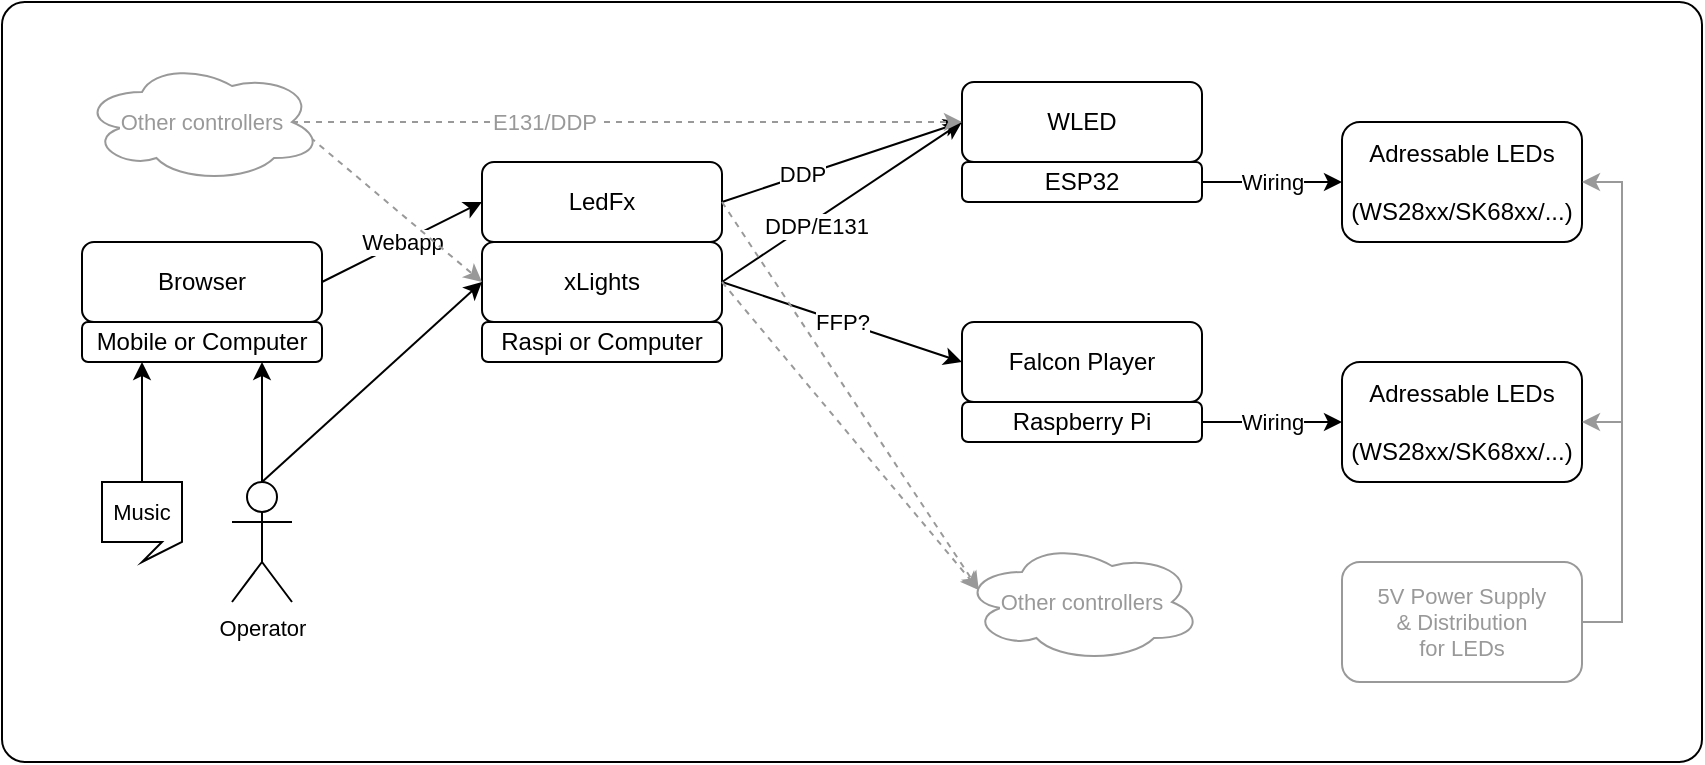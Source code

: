 <mxfile version="24.4.7" type="device">
  <diagram name="Page-1" id="q6aGdroQqI9ARcrIvmxf">
    <mxGraphModel dx="1043" dy="991" grid="1" gridSize="10" guides="1" tooltips="1" connect="1" arrows="1" fold="1" page="1" pageScale="1" pageWidth="850" pageHeight="1100" math="0" shadow="0">
      <root>
        <mxCell id="0" />
        <mxCell id="1" parent="0" />
        <mxCell id="zLke5p4Z_ZQdQN7MDFIo-31" value="" style="rounded=1;whiteSpace=wrap;html=1;fontFamily=Helvetica;fontSize=11;fontColor=default;labelBackgroundColor=default;arcSize=3;" vertex="1" parent="1">
          <mxGeometry y="280" width="850" height="380" as="geometry" />
        </mxCell>
        <mxCell id="zLke5p4Z_ZQdQN7MDFIo-1" value="Adressable LEDs&lt;br&gt;&lt;br&gt;&lt;div&gt;(WS28xx/&lt;span style=&quot;background-color: initial;&quot;&gt;SK68xx/...)&lt;/span&gt;&lt;/div&gt;" style="rounded=1;whiteSpace=wrap;html=1;" vertex="1" parent="1">
          <mxGeometry x="670" y="340" width="120" height="60" as="geometry" />
        </mxCell>
        <mxCell id="zLke5p4Z_ZQdQN7MDFIo-2" value="Adressable LEDs&lt;br&gt;&lt;br&gt;&lt;div&gt;(WS28xx/&lt;span style=&quot;background-color: initial;&quot;&gt;SK68xx/...)&lt;/span&gt;&lt;/div&gt;" style="rounded=1;whiteSpace=wrap;html=1;" vertex="1" parent="1">
          <mxGeometry x="670" y="460" width="120" height="60" as="geometry" />
        </mxCell>
        <mxCell id="zLke5p4Z_ZQdQN7MDFIo-8" value="Wiring" style="edgeStyle=orthogonalEdgeStyle;rounded=0;orthogonalLoop=1;jettySize=auto;html=1;entryX=0;entryY=0.5;entryDx=0;entryDy=0;" edge="1" parent="1" source="zLke5p4Z_ZQdQN7MDFIo-3" target="zLke5p4Z_ZQdQN7MDFIo-1">
          <mxGeometry relative="1" as="geometry" />
        </mxCell>
        <mxCell id="zLke5p4Z_ZQdQN7MDFIo-3" value="ESP32" style="rounded=1;whiteSpace=wrap;html=1;" vertex="1" parent="1">
          <mxGeometry x="480" y="360" width="120" height="20" as="geometry" />
        </mxCell>
        <mxCell id="zLke5p4Z_ZQdQN7MDFIo-7" value="Wiring" style="edgeStyle=orthogonalEdgeStyle;rounded=0;orthogonalLoop=1;jettySize=auto;html=1;entryX=0;entryY=0.5;entryDx=0;entryDy=0;" edge="1" parent="1" source="zLke5p4Z_ZQdQN7MDFIo-4" target="zLke5p4Z_ZQdQN7MDFIo-2">
          <mxGeometry relative="1" as="geometry" />
        </mxCell>
        <mxCell id="zLke5p4Z_ZQdQN7MDFIo-4" value="Raspberry Pi" style="rounded=1;whiteSpace=wrap;html=1;" vertex="1" parent="1">
          <mxGeometry x="480" y="480" width="120" height="20" as="geometry" />
        </mxCell>
        <mxCell id="zLke5p4Z_ZQdQN7MDFIo-5" value="Falcon Player" style="rounded=1;whiteSpace=wrap;html=1;" vertex="1" parent="1">
          <mxGeometry x="480" y="440" width="120" height="40" as="geometry" />
        </mxCell>
        <mxCell id="zLke5p4Z_ZQdQN7MDFIo-6" value="WLED" style="rounded=1;whiteSpace=wrap;html=1;" vertex="1" parent="1">
          <mxGeometry x="480" y="320" width="120" height="40" as="geometry" />
        </mxCell>
        <mxCell id="zLke5p4Z_ZQdQN7MDFIo-9" value="Raspi or Computer" style="rounded=1;whiteSpace=wrap;html=1;" vertex="1" parent="1">
          <mxGeometry x="240" y="440" width="120" height="20" as="geometry" />
        </mxCell>
        <mxCell id="zLke5p4Z_ZQdQN7MDFIo-14" style="edgeStyle=none;rounded=0;orthogonalLoop=1;jettySize=auto;html=1;entryX=0;entryY=0.5;entryDx=0;entryDy=0;strokeColor=default;align=center;verticalAlign=middle;fontFamily=Helvetica;fontSize=11;fontColor=default;labelBackgroundColor=default;endArrow=classic;exitX=1;exitY=0.5;exitDx=0;exitDy=0;" edge="1" parent="1" source="zLke5p4Z_ZQdQN7MDFIo-10" target="zLke5p4Z_ZQdQN7MDFIo-6">
          <mxGeometry relative="1" as="geometry" />
        </mxCell>
        <mxCell id="zLke5p4Z_ZQdQN7MDFIo-15" value="DDP" style="edgeLabel;html=1;align=center;verticalAlign=middle;resizable=0;points=[];fontFamily=Helvetica;fontSize=11;fontColor=default;labelBackgroundColor=default;" vertex="1" connectable="0" parent="zLke5p4Z_ZQdQN7MDFIo-14">
          <mxGeometry x="-0.335" y="1" relative="1" as="geometry">
            <mxPoint as="offset" />
          </mxGeometry>
        </mxCell>
        <mxCell id="zLke5p4Z_ZQdQN7MDFIo-10" value="LedFx" style="rounded=1;whiteSpace=wrap;html=1;" vertex="1" parent="1">
          <mxGeometry x="240" y="360" width="120" height="40" as="geometry" />
        </mxCell>
        <mxCell id="zLke5p4Z_ZQdQN7MDFIo-12" style="rounded=0;orthogonalLoop=1;jettySize=auto;html=1;entryX=0;entryY=0.5;entryDx=0;entryDy=0;exitX=1;exitY=0.5;exitDx=0;exitDy=0;" edge="1" parent="1" source="zLke5p4Z_ZQdQN7MDFIo-11" target="zLke5p4Z_ZQdQN7MDFIo-6">
          <mxGeometry relative="1" as="geometry" />
        </mxCell>
        <mxCell id="zLke5p4Z_ZQdQN7MDFIo-16" value="DDP/E131" style="edgeLabel;html=1;align=center;verticalAlign=middle;resizable=0;points=[];fontFamily=Helvetica;fontSize=11;fontColor=default;labelBackgroundColor=default;" vertex="1" connectable="0" parent="zLke5p4Z_ZQdQN7MDFIo-12">
          <mxGeometry x="-0.243" y="-2" relative="1" as="geometry">
            <mxPoint as="offset" />
          </mxGeometry>
        </mxCell>
        <mxCell id="zLke5p4Z_ZQdQN7MDFIo-13" value="FFP?" style="edgeStyle=none;rounded=0;orthogonalLoop=1;jettySize=auto;html=1;entryX=0;entryY=0.5;entryDx=0;entryDy=0;strokeColor=default;align=center;verticalAlign=middle;fontFamily=Helvetica;fontSize=11;fontColor=default;labelBackgroundColor=default;endArrow=classic;exitX=1;exitY=0.5;exitDx=0;exitDy=0;" edge="1" parent="1" source="zLke5p4Z_ZQdQN7MDFIo-11" target="zLke5p4Z_ZQdQN7MDFIo-5">
          <mxGeometry relative="1" as="geometry" />
        </mxCell>
        <mxCell id="zLke5p4Z_ZQdQN7MDFIo-11" value="xLights" style="rounded=1;whiteSpace=wrap;html=1;" vertex="1" parent="1">
          <mxGeometry x="240" y="400" width="120" height="40" as="geometry" />
        </mxCell>
        <mxCell id="zLke5p4Z_ZQdQN7MDFIo-17" value="Mobile or Computer" style="rounded=1;whiteSpace=wrap;html=1;" vertex="1" parent="1">
          <mxGeometry x="40" y="440" width="120" height="20" as="geometry" />
        </mxCell>
        <mxCell id="zLke5p4Z_ZQdQN7MDFIo-19" value="Webapp" style="edgeStyle=none;rounded=0;orthogonalLoop=1;jettySize=auto;html=1;entryX=0;entryY=0.5;entryDx=0;entryDy=0;strokeColor=default;align=center;verticalAlign=middle;fontFamily=Helvetica;fontSize=11;fontColor=default;labelBackgroundColor=default;endArrow=classic;exitX=1;exitY=0.5;exitDx=0;exitDy=0;" edge="1" parent="1" source="zLke5p4Z_ZQdQN7MDFIo-18" target="zLke5p4Z_ZQdQN7MDFIo-10">
          <mxGeometry relative="1" as="geometry" />
        </mxCell>
        <mxCell id="zLke5p4Z_ZQdQN7MDFIo-18" value="Browser" style="rounded=1;whiteSpace=wrap;html=1;" vertex="1" parent="1">
          <mxGeometry x="40" y="400" width="120" height="40" as="geometry" />
        </mxCell>
        <mxCell id="zLke5p4Z_ZQdQN7MDFIo-21" style="edgeStyle=none;rounded=0;orthogonalLoop=1;jettySize=auto;html=1;exitX=1;exitY=0.5;exitDx=0;exitDy=0;entryX=1;entryY=0.5;entryDx=0;entryDy=0;strokeColor=#999999;align=center;verticalAlign=middle;fontFamily=Helvetica;fontSize=11;fontColor=default;labelBackgroundColor=default;endArrow=classic;" edge="1" parent="1" source="zLke5p4Z_ZQdQN7MDFIo-20" target="zLke5p4Z_ZQdQN7MDFIo-2">
          <mxGeometry relative="1" as="geometry">
            <Array as="points">
              <mxPoint x="730" y="590" />
              <mxPoint x="810" y="590" />
              <mxPoint x="810" y="490" />
            </Array>
          </mxGeometry>
        </mxCell>
        <mxCell id="zLke5p4Z_ZQdQN7MDFIo-22" style="edgeStyle=orthogonalEdgeStyle;rounded=0;orthogonalLoop=1;jettySize=auto;html=1;exitX=1;exitY=0.5;exitDx=0;exitDy=0;entryX=1;entryY=0.5;entryDx=0;entryDy=0;strokeColor=#999999;align=center;verticalAlign=middle;fontFamily=Helvetica;fontSize=11;fontColor=default;labelBackgroundColor=default;endArrow=classic;" edge="1" parent="1" source="zLke5p4Z_ZQdQN7MDFIo-20" target="zLke5p4Z_ZQdQN7MDFIo-1">
          <mxGeometry relative="1" as="geometry">
            <Array as="points">
              <mxPoint x="810" y="590" />
              <mxPoint x="810" y="370" />
            </Array>
          </mxGeometry>
        </mxCell>
        <mxCell id="zLke5p4Z_ZQdQN7MDFIo-20" value="5V Power Supply&lt;div&gt;&amp;amp; Distribution&lt;br&gt;for LEDs&lt;/div&gt;" style="rounded=1;whiteSpace=wrap;html=1;fontFamily=Helvetica;fontSize=11;fontColor=#999999;labelBackgroundColor=default;strokeColor=#999999;" vertex="1" parent="1">
          <mxGeometry x="670" y="560" width="120" height="60" as="geometry" />
        </mxCell>
        <mxCell id="zLke5p4Z_ZQdQN7MDFIo-24" style="edgeStyle=none;rounded=0;orthogonalLoop=1;jettySize=auto;html=1;entryX=0.75;entryY=1;entryDx=0;entryDy=0;strokeColor=default;align=center;verticalAlign=middle;fontFamily=Helvetica;fontSize=11;fontColor=default;labelBackgroundColor=default;endArrow=classic;exitX=0.5;exitY=0;exitDx=0;exitDy=0;exitPerimeter=0;" edge="1" parent="1" source="zLke5p4Z_ZQdQN7MDFIo-23" target="zLke5p4Z_ZQdQN7MDFIo-17">
          <mxGeometry relative="1" as="geometry" />
        </mxCell>
        <mxCell id="zLke5p4Z_ZQdQN7MDFIo-32" style="edgeStyle=none;rounded=0;orthogonalLoop=1;jettySize=auto;html=1;entryX=0;entryY=0.5;entryDx=0;entryDy=0;strokeColor=default;align=center;verticalAlign=middle;fontFamily=Helvetica;fontSize=11;fontColor=default;labelBackgroundColor=default;endArrow=classic;exitX=0.5;exitY=0;exitDx=0;exitDy=0;exitPerimeter=0;" edge="1" parent="1" source="zLke5p4Z_ZQdQN7MDFIo-23" target="zLke5p4Z_ZQdQN7MDFIo-11">
          <mxGeometry relative="1" as="geometry" />
        </mxCell>
        <mxCell id="zLke5p4Z_ZQdQN7MDFIo-23" value="Operator" style="shape=umlActor;verticalLabelPosition=bottom;verticalAlign=top;html=1;outlineConnect=0;fontFamily=Helvetica;fontSize=11;fontColor=default;labelBackgroundColor=default;" vertex="1" parent="1">
          <mxGeometry x="115" y="520" width="30" height="60" as="geometry" />
        </mxCell>
        <mxCell id="zLke5p4Z_ZQdQN7MDFIo-26" style="edgeStyle=none;rounded=0;orthogonalLoop=1;jettySize=auto;html=1;entryX=0.25;entryY=1;entryDx=0;entryDy=0;strokeColor=default;align=center;verticalAlign=middle;fontFamily=Helvetica;fontSize=11;fontColor=default;labelBackgroundColor=default;endArrow=classic;exitX=0.5;exitY=0;exitDx=0;exitDy=0;exitPerimeter=0;" edge="1" parent="1" source="zLke5p4Z_ZQdQN7MDFIo-25" target="zLke5p4Z_ZQdQN7MDFIo-17">
          <mxGeometry relative="1" as="geometry" />
        </mxCell>
        <mxCell id="zLke5p4Z_ZQdQN7MDFIo-25" value="Music" style="shape=callout;whiteSpace=wrap;html=1;perimeter=calloutPerimeter;fontFamily=Helvetica;fontSize=11;fontColor=default;labelBackgroundColor=default;size=10;position=0.75;" vertex="1" parent="1">
          <mxGeometry x="50" y="520" width="40" height="40" as="geometry" />
        </mxCell>
        <mxCell id="zLke5p4Z_ZQdQN7MDFIo-37" style="edgeStyle=none;rounded=0;orthogonalLoop=1;jettySize=auto;html=1;exitX=0.875;exitY=0.5;exitDx=0;exitDy=0;exitPerimeter=0;entryX=0;entryY=0.5;entryDx=0;entryDy=0;strokeColor=#999999;align=center;verticalAlign=middle;fontFamily=Helvetica;fontSize=11;fontColor=#999999;labelBackgroundColor=default;endArrow=classic;dashed=1;" edge="1" parent="1" source="zLke5p4Z_ZQdQN7MDFIo-36" target="zLke5p4Z_ZQdQN7MDFIo-6">
          <mxGeometry relative="1" as="geometry" />
        </mxCell>
        <mxCell id="zLke5p4Z_ZQdQN7MDFIo-38" value="E131/DDP" style="edgeLabel;html=1;align=center;verticalAlign=middle;resizable=0;points=[];fontFamily=Helvetica;fontSize=11;fontColor=#999999;labelBackgroundColor=default;" vertex="1" connectable="0" parent="zLke5p4Z_ZQdQN7MDFIo-37">
          <mxGeometry x="-0.246" relative="1" as="geometry">
            <mxPoint x="-1" as="offset" />
          </mxGeometry>
        </mxCell>
        <mxCell id="zLke5p4Z_ZQdQN7MDFIo-40" style="edgeStyle=none;rounded=0;orthogonalLoop=1;jettySize=auto;html=1;exitX=0.875;exitY=0.5;exitDx=0;exitDy=0;exitPerimeter=0;entryX=0;entryY=0.5;entryDx=0;entryDy=0;strokeColor=#999999;align=center;verticalAlign=middle;fontFamily=Helvetica;fontSize=11;fontColor=#999999;labelBackgroundColor=default;endArrow=classic;dashed=1;" edge="1" parent="1" source="zLke5p4Z_ZQdQN7MDFIo-36" target="zLke5p4Z_ZQdQN7MDFIo-11">
          <mxGeometry relative="1" as="geometry" />
        </mxCell>
        <mxCell id="zLke5p4Z_ZQdQN7MDFIo-36" value="Other controllers" style="ellipse;shape=cloud;whiteSpace=wrap;html=1;fontFamily=Helvetica;fontSize=11;fontColor=#999999;labelBackgroundColor=default;strokeColor=#999999;" vertex="1" parent="1">
          <mxGeometry x="40" y="310" width="120" height="60" as="geometry" />
        </mxCell>
        <mxCell id="zLke5p4Z_ZQdQN7MDFIo-39" value="Other controllers" style="ellipse;shape=cloud;whiteSpace=wrap;html=1;fontFamily=Helvetica;fontSize=11;fontColor=#999999;labelBackgroundColor=default;strokeColor=#999999;" vertex="1" parent="1">
          <mxGeometry x="480" y="550" width="120" height="60" as="geometry" />
        </mxCell>
        <mxCell id="zLke5p4Z_ZQdQN7MDFIo-41" style="edgeStyle=none;rounded=0;orthogonalLoop=1;jettySize=auto;html=1;entryX=0.07;entryY=0.4;entryDx=0;entryDy=0;entryPerimeter=0;strokeColor=#999999;align=center;verticalAlign=middle;fontFamily=Helvetica;fontSize=11;fontColor=#999999;labelBackgroundColor=default;endArrow=classic;exitX=1;exitY=0.5;exitDx=0;exitDy=0;dashed=1;" edge="1" parent="1" source="zLke5p4Z_ZQdQN7MDFIo-11" target="zLke5p4Z_ZQdQN7MDFIo-39">
          <mxGeometry relative="1" as="geometry" />
        </mxCell>
        <mxCell id="zLke5p4Z_ZQdQN7MDFIo-42" style="edgeStyle=none;rounded=0;orthogonalLoop=1;jettySize=auto;html=1;entryX=0.07;entryY=0.4;entryDx=0;entryDy=0;entryPerimeter=0;strokeColor=#999999;align=center;verticalAlign=middle;fontFamily=Helvetica;fontSize=11;fontColor=#999999;labelBackgroundColor=default;endArrow=classic;exitX=1;exitY=0.5;exitDx=0;exitDy=0;dashed=1;" edge="1" parent="1" source="zLke5p4Z_ZQdQN7MDFIo-10" target="zLke5p4Z_ZQdQN7MDFIo-39">
          <mxGeometry relative="1" as="geometry" />
        </mxCell>
      </root>
    </mxGraphModel>
  </diagram>
</mxfile>
